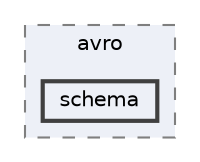 digraph "external/reflect-cpp/include/rfl/avro/schema"
{
 // LATEX_PDF_SIZE
  bgcolor="transparent";
  edge [fontname=Helvetica,fontsize=10,labelfontname=Helvetica,labelfontsize=10];
  node [fontname=Helvetica,fontsize=10,shape=box,height=0.2,width=0.4];
  compound=true
  subgraph clusterdir_b3178d3039b1d70801bf1a4b9b233825 {
    graph [ bgcolor="#edf0f7", pencolor="grey50", label="avro", fontname=Helvetica,fontsize=10 style="filled,dashed", URL="dir_b3178d3039b1d70801bf1a4b9b233825.html",tooltip=""]
  dir_f6ac4567e33676d1c736763631c2d203 [label="schema", fillcolor="#edf0f7", color="grey25", style="filled,bold", URL="dir_f6ac4567e33676d1c736763631c2d203.html",tooltip=""];
  }
}
